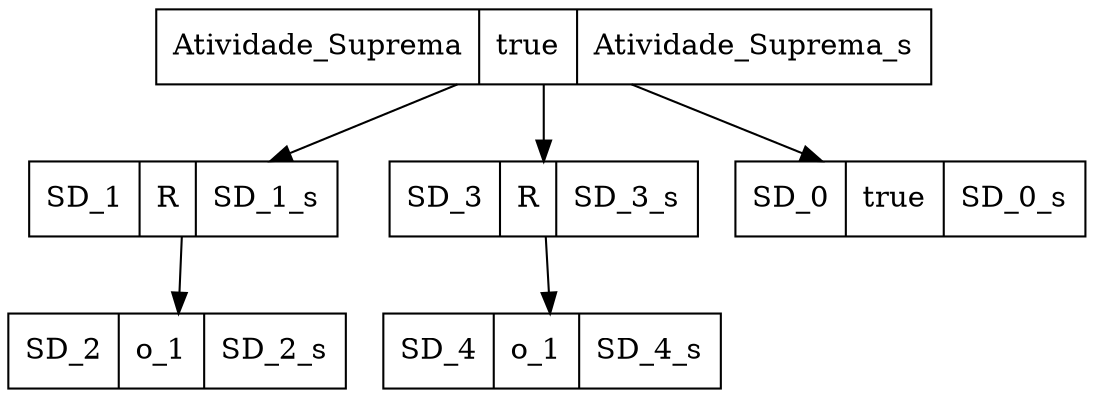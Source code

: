 digraph graphname {
Atividade_Suprema[shape=record, label="{{Atividade_Suprema|true|Atividade_Suprema_s}}"];
SD_1[shape=record, label="{{SD_1|R|SD_1_s}}"];
SD_2[shape=record, label="{{SD_2|o_1|SD_2_s}}"];
SD_3[shape=record, label="{{SD_3|R|SD_3_s}}"];
SD_4[shape=record, label="{{SD_4|o_1|SD_4_s}}"];
SD_0[shape=record, label="{{SD_0|true|SD_0_s}}"];
Atividade_Suprema -> SD_1;
SD_1 -> SD_2;
Atividade_Suprema -> SD_3;
SD_3 -> SD_4;
Atividade_Suprema -> SD_0;
}
